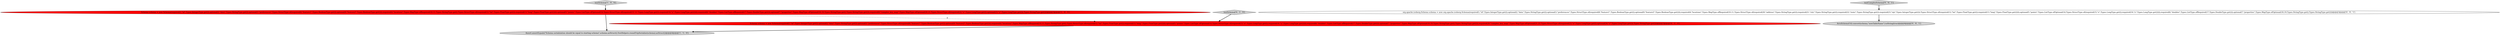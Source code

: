 digraph {
4 [style = filled, label = "Schema schema = new Schema(required(1,\"id\",Types.IntegerType.get()),optional(2,\"data\",Types.StringType.get()),optional(3,\"preferences\",Types.StructType.of(required(8,\"feature1\",Types.BooleanType.get()),optional(9,\"feature2\",Types.BooleanType.get()))),required(4,\"locations\",Types.MapType.ofRequired(10,11,Types.StringType.get(),Types.StructType.of(required(12,\"lat\",Types.FloatType.get()),required(13,\"long\",Types.FloatType.get())))),optional(5,\"points\",Types.ListType.ofOptional(14,Types.StructType.of(required(15,\"x\",Types.LongType.get()),required(16,\"y\",Types.LongType.get())))),required(6,\"doubles\",Types.ListType.ofRequired(17,Types.DoubleType.get())),optional(7,\"properties\",Types.MapType.ofOptional(18,19,Types.StringType.get(),Types.StringType.get())),required(20,\"complex_key_map\",Types.MapType.ofOptional(21,22,Types.StructType.of(required(23,\"x\",Types.LongType.get()),optional(24,\"y\",Types.LongType.get())),Types.StringType.get())))@@@3@@@['0', '1', '0']", fillcolor = red, shape = ellipse image = "AAA1AAABBB2BBB"];
7 [style = filled, label = "AvroSchemaUtil.convert(schema,\"newTableName\").toString(true)@@@4@@@['0', '0', '1']", fillcolor = lightgray, shape = ellipse image = "AAA0AAABBB3BBB"];
5 [style = filled, label = "testComplexSchema['0', '0', '1']", fillcolor = lightgray, shape = diamond image = "AAA0AAABBB3BBB"];
0 [style = filled, label = "Assert.assertEquals(\"Schema serialziation should be equal to starting schema\",schema.asStruct(),TestHelpers.roundTripSerialize(schema).asStruct())@@@4@@@['1', '1', '0']", fillcolor = lightgray, shape = ellipse image = "AAA0AAABBB1BBB"];
3 [style = filled, label = "testSchema['0', '1', '0']", fillcolor = lightgray, shape = diamond image = "AAA0AAABBB2BBB"];
1 [style = filled, label = "testSchema['1', '0', '0']", fillcolor = lightgray, shape = diamond image = "AAA0AAABBB1BBB"];
6 [style = filled, label = "org.apache.iceberg.Schema schema = new org.apache.iceberg.Schema(required(1,\"id\",Types.IntegerType.get()),optional(2,\"data\",Types.StringType.get()),optional(3,\"preferences\",Types.StructType.of(required(8,\"feature1\",Types.BooleanType.get()),optional(9,\"feature2\",Types.BooleanType.get()))),required(4,\"locations\",Types.MapType.ofRequired(10,11,Types.StructType.of(required(20,\"address\",Types.StringType.get()),required(21,\"city\",Types.StringType.get()),required(22,\"state\",Types.StringType.get()),required(23,\"zip\",Types.IntegerType.get())),Types.StructType.of(required(12,\"lat\",Types.FloatType.get()),required(13,\"long\",Types.FloatType.get())))),optional(5,\"points\",Types.ListType.ofOptional(14,Types.StructType.of(required(15,\"x\",Types.LongType.get()),required(16,\"y\",Types.LongType.get())))),required(6,\"doubles\",Types.ListType.ofRequired(17,Types.DoubleType.get())),optional(7,\"properties\",Types.MapType.ofOptional(18,19,Types.StringType.get(),Types.StringType.get())))@@@3@@@['0', '0', '1']", fillcolor = white, shape = ellipse image = "AAA0AAABBB3BBB"];
2 [style = filled, label = "Schema schema = new Schema(required(1,\"id\",Types.IntegerType.get()),optional(2,\"data\",Types.StringType.get()),optional(3,\"preferences\",Types.StructType.of(required(8,\"feature1\",Types.BooleanType.get()),optional(9,\"feature2\",Types.BooleanType.get()))),required(4,\"locations\",Types.MapType.ofRequired(10,11,Types.StringType.get(),Types.StructType.of(required(12,\"lat\",Types.FloatType.get()),required(13,\"long\",Types.FloatType.get())))),optional(5,\"points\",Types.ListType.ofOptional(14,Types.StructType.of(required(15,\"x\",Types.LongType.get()),required(16,\"y\",Types.LongType.get())))),required(6,\"doubles\",Types.ListType.ofRequired(17,Types.DoubleType.get())),optional(7,\"properties\",Types.MapType.ofOptional(18,19,Types.StringType.get(),Types.StringType.get())),required(8,\"complex_key_map\",Types.MapType.ofOptional(20,21,Types.StructType.of(required(22,\"x\",Types.LongType.get()),optional(23,\"y\",Types.LongType.get())),Types.StringType.get())))@@@3@@@['1', '0', '0']", fillcolor = red, shape = ellipse image = "AAA1AAABBB1BBB"];
1->2 [style = bold, label=""];
2->0 [style = bold, label=""];
5->6 [style = bold, label=""];
6->7 [style = bold, label=""];
3->4 [style = bold, label=""];
4->0 [style = bold, label=""];
2->4 [style = dashed, label="0"];
}
